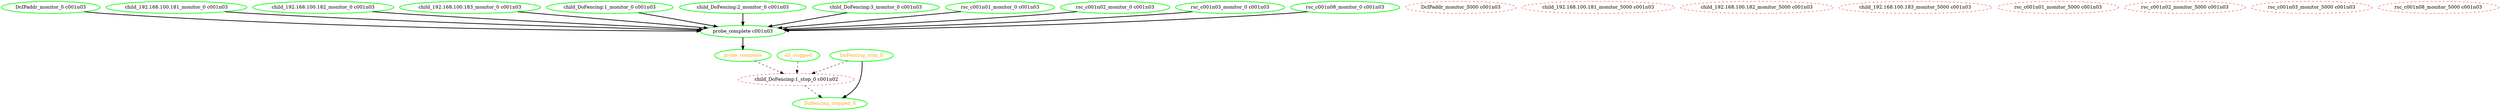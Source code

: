  digraph "g" {
"DcIPaddr_monitor_0 c001n03" -> "probe_complete c001n03" [ style = bold]
"DcIPaddr_monitor_0 c001n03" [ style=bold color="green" fontcolor="black" ]
"DcIPaddr_monitor_5000 c001n03" [ style=dashed color="red" fontcolor="black"  ]
"DoFencing_stop_0" -> "DoFencing_stopped_0" [ style = bold]
"DoFencing_stop_0" -> "child_DoFencing:1_stop_0 c001n02" [ style = dashed]
"DoFencing_stop_0" [ style=bold color="green" fontcolor="orange"  ]
"DoFencing_stopped_0" [ style=bold color="green" fontcolor="orange"  ]
"all_stopped" -> "child_DoFencing:1_stop_0 c001n02" [ style = dashed]
"all_stopped" [ style=bold color="green" fontcolor="orange"  ]
"child_192.168.100.181_monitor_0 c001n03" -> "probe_complete c001n03" [ style = bold]
"child_192.168.100.181_monitor_0 c001n03" [ style=bold color="green" fontcolor="black" ]
"child_192.168.100.181_monitor_5000 c001n03" [ style=dashed color="red" fontcolor="black"  ]
"child_192.168.100.182_monitor_0 c001n03" -> "probe_complete c001n03" [ style = bold]
"child_192.168.100.182_monitor_0 c001n03" [ style=bold color="green" fontcolor="black" ]
"child_192.168.100.182_monitor_5000 c001n03" [ style=dashed color="red" fontcolor="black"  ]
"child_192.168.100.183_monitor_0 c001n03" -> "probe_complete c001n03" [ style = bold]
"child_192.168.100.183_monitor_0 c001n03" [ style=bold color="green" fontcolor="black" ]
"child_192.168.100.183_monitor_5000 c001n03" [ style=dashed color="red" fontcolor="black"  ]
"child_DoFencing:1_monitor_0 c001n03" -> "probe_complete c001n03" [ style = bold]
"child_DoFencing:1_monitor_0 c001n03" [ style=bold color="green" fontcolor="black" ]
"child_DoFencing:1_stop_0 c001n02" -> "DoFencing_stopped_0" [ style = dashed]
"child_DoFencing:1_stop_0 c001n02" [ style=dashed color="red" fontcolor="black"  ]
"child_DoFencing:2_monitor_0 c001n03" -> "probe_complete c001n03" [ style = bold]
"child_DoFencing:2_monitor_0 c001n03" [ style=bold color="green" fontcolor="black" ]
"child_DoFencing:3_monitor_0 c001n03" -> "probe_complete c001n03" [ style = bold]
"child_DoFencing:3_monitor_0 c001n03" [ style=bold color="green" fontcolor="black" ]
"probe_complete c001n03" -> "probe_complete" [ style = bold]
"probe_complete c001n03" [ style=bold color="green" fontcolor="black" ]
"probe_complete" -> "child_DoFencing:1_stop_0 c001n02" [ style = dashed]
"probe_complete" [ style=bold color="green" fontcolor="orange" ]
"rsc_c001n01_monitor_0 c001n03" -> "probe_complete c001n03" [ style = bold]
"rsc_c001n01_monitor_0 c001n03" [ style=bold color="green" fontcolor="black" ]
"rsc_c001n01_monitor_5000 c001n03" [ style=dashed color="red" fontcolor="black"  ]
"rsc_c001n02_monitor_0 c001n03" -> "probe_complete c001n03" [ style = bold]
"rsc_c001n02_monitor_0 c001n03" [ style=bold color="green" fontcolor="black" ]
"rsc_c001n02_monitor_5000 c001n03" [ style=dashed color="red" fontcolor="black"  ]
"rsc_c001n03_monitor_0 c001n03" -> "probe_complete c001n03" [ style = bold]
"rsc_c001n03_monitor_0 c001n03" [ style=bold color="green" fontcolor="black" ]
"rsc_c001n03_monitor_5000 c001n03" [ style=dashed color="red" fontcolor="black"  ]
"rsc_c001n08_monitor_0 c001n03" -> "probe_complete c001n03" [ style = bold]
"rsc_c001n08_monitor_0 c001n03" [ style=bold color="green" fontcolor="black" ]
"rsc_c001n08_monitor_5000 c001n03" [ style=dashed color="red" fontcolor="black"  ]
}
